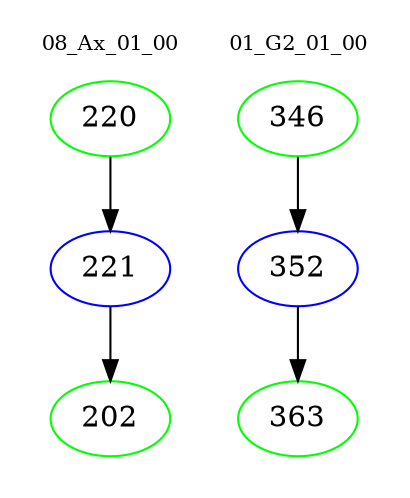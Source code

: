 digraph{
subgraph cluster_0 {
color = white
label = "08_Ax_01_00";
fontsize=10;
T0_220 [label="220", color="green"]
T0_220 -> T0_221 [color="black"]
T0_221 [label="221", color="blue"]
T0_221 -> T0_202 [color="black"]
T0_202 [label="202", color="green"]
}
subgraph cluster_1 {
color = white
label = "01_G2_01_00";
fontsize=10;
T1_346 [label="346", color="green"]
T1_346 -> T1_352 [color="black"]
T1_352 [label="352", color="blue"]
T1_352 -> T1_363 [color="black"]
T1_363 [label="363", color="green"]
}
}
